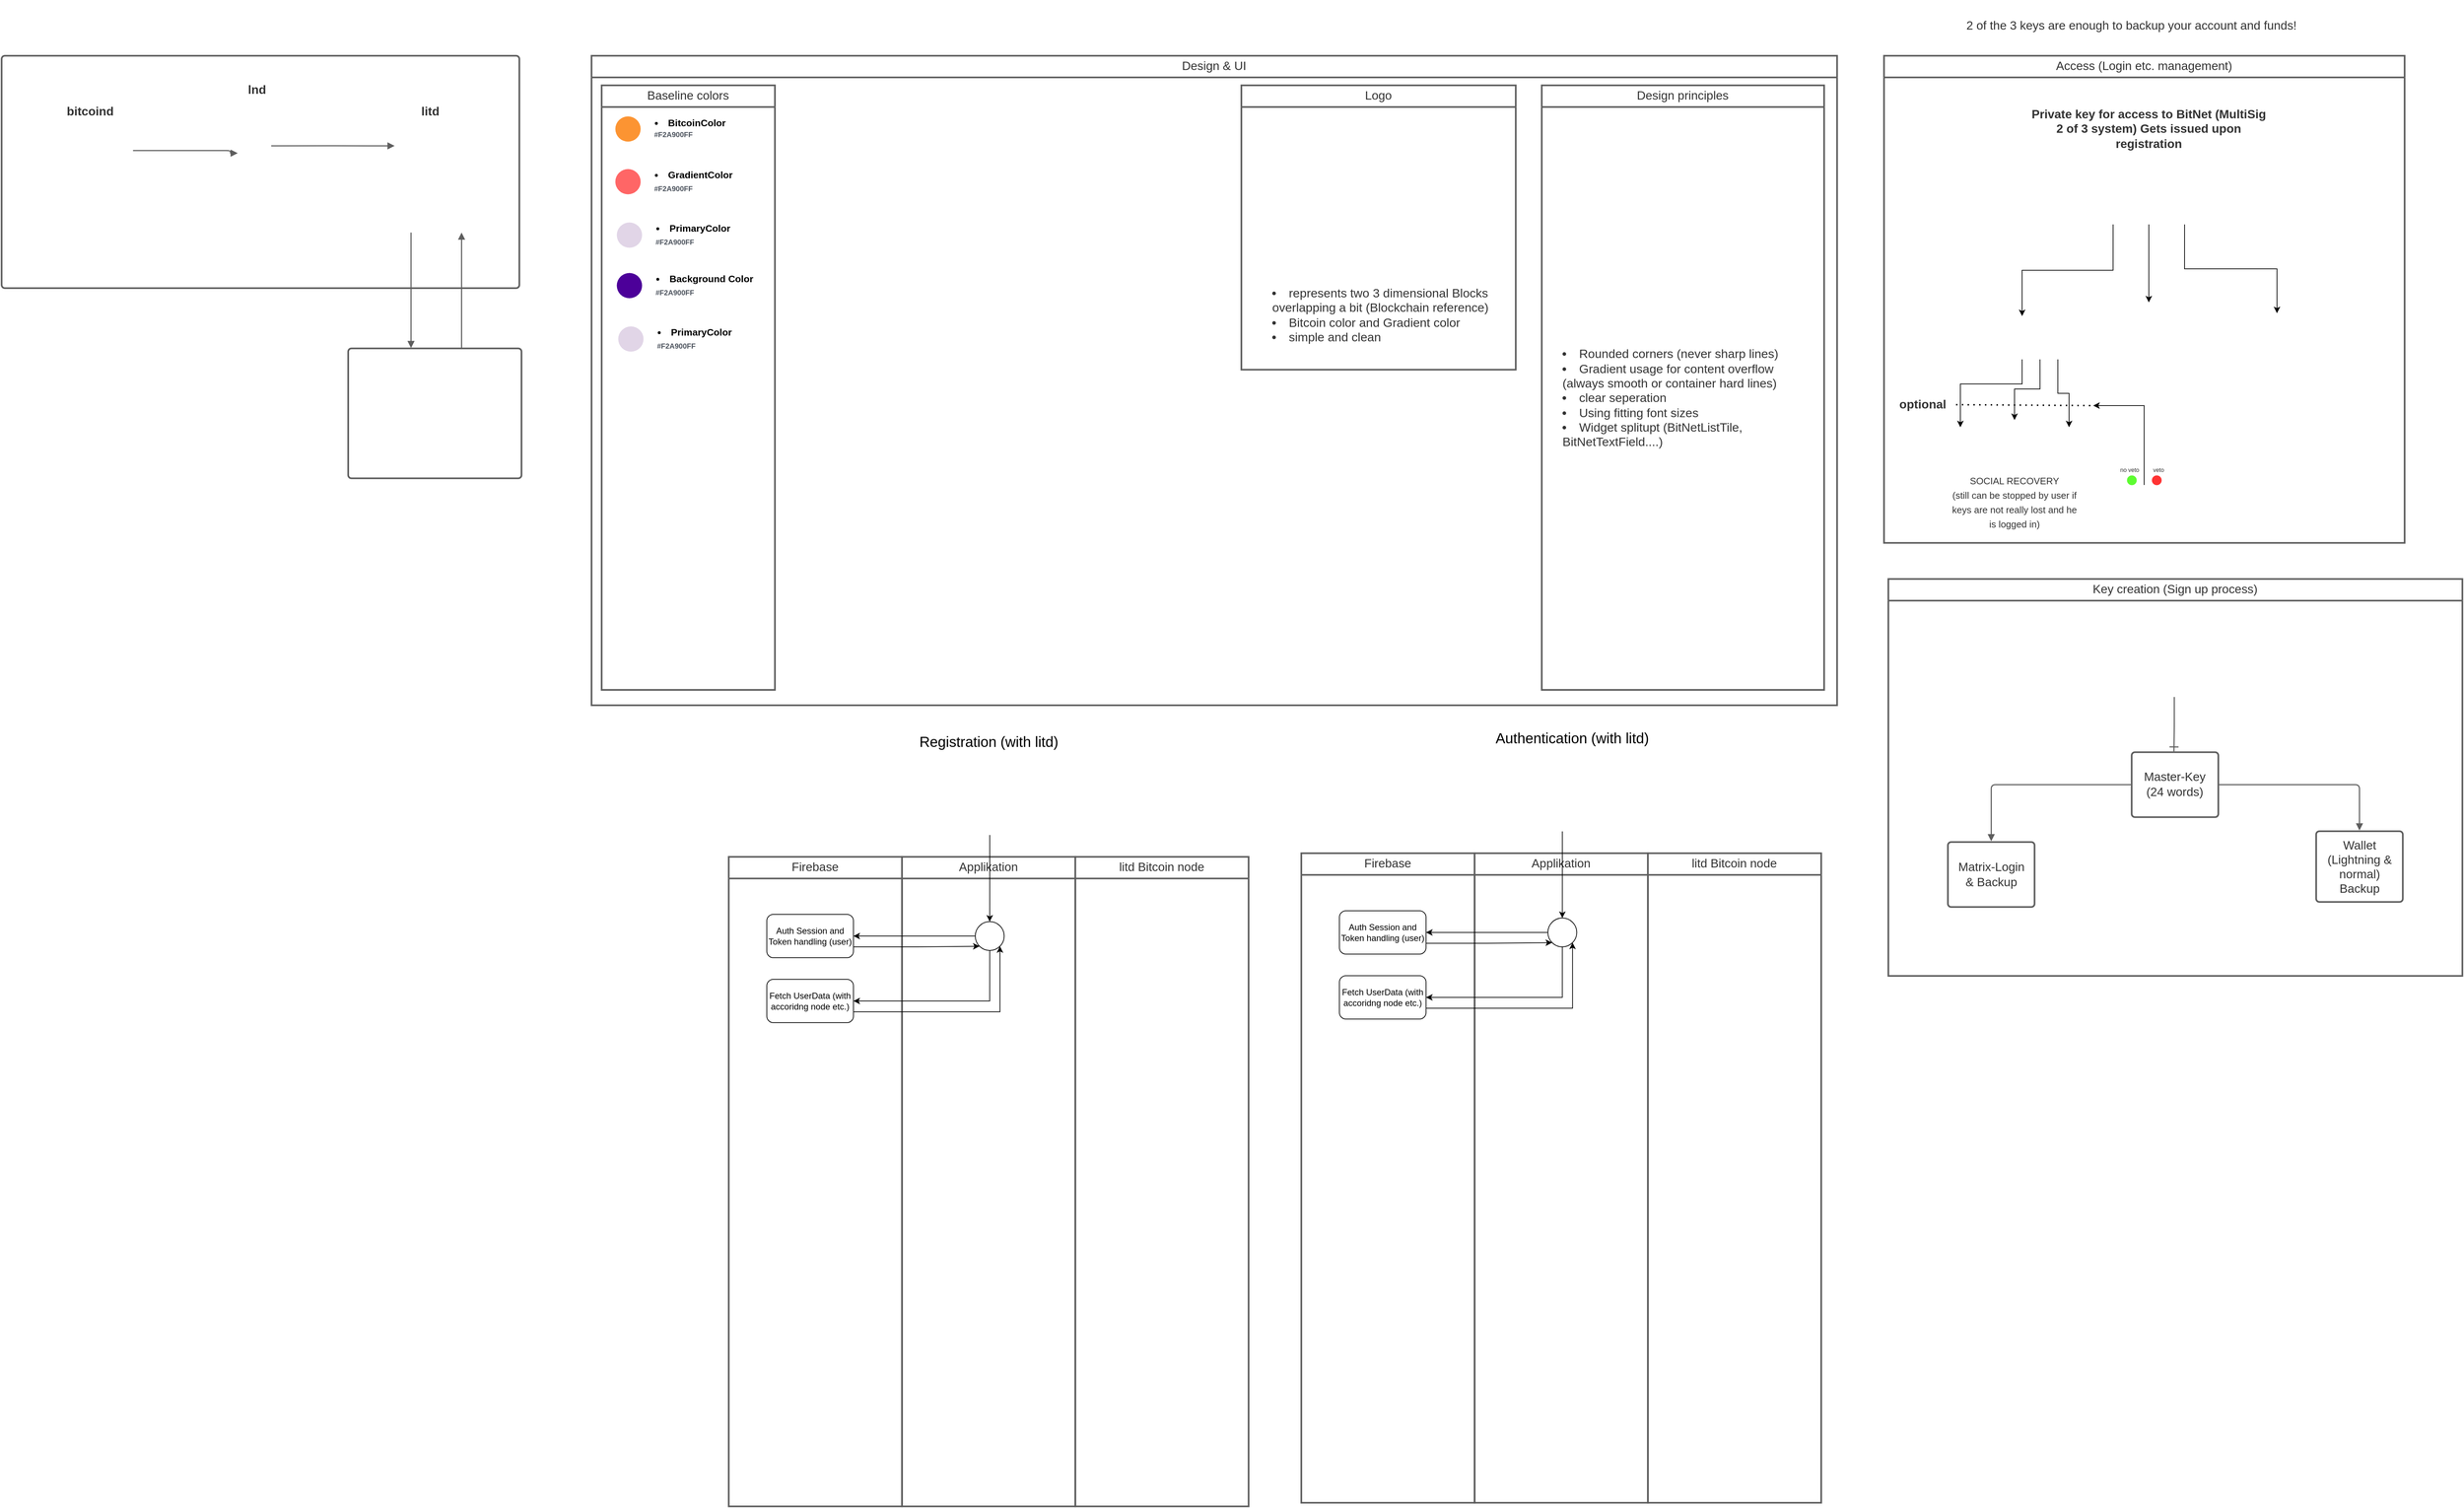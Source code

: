 <mxfile version="22.1.18" type="github">
  <diagram name="Seite-1" id="N_EaWLkp6oX0WocP8r3h">
    <mxGraphModel dx="5219" dy="4236" grid="1" gridSize="10" guides="1" tooltips="1" connect="1" arrows="1" fold="1" page="1" pageScale="1" pageWidth="827" pageHeight="1169" math="0" shadow="0">
      <root>
        <mxCell id="0" />
        <mxCell id="1" parent="0" />
        <mxCell id="IiCHIhFrDBEjQnNPdRvh-15" value="" style="fillColor=none;strokeColor=none;pointerEvents=0;fontStyle=0;html=1;whiteSpace=wrap;container=1;collapsible=0;childLayout=stackLayout;resizeParent=1;dropTarget=0;fontSize=13;spacing=0;strokeOpacity=100;rounded=1;absoluteArcSize=1;arcSize=9;strokeWidth=2.3;" parent="1" vertex="1">
          <mxGeometry x="1686" y="-770" width="795" height="550" as="geometry" />
        </mxCell>
        <mxCell id="IiCHIhFrDBEjQnNPdRvh-16" value="Key creation (Sign up process)" style="swimlane;html=1;whiteSpace=wrap;connectable=0;fontStyle=0;startSize=30;dropTarget=0;rounded=0;spacing=0;strokeColor=#5e5e5e;strokeOpacity=100;strokeWidth=2.3;container=1;pointerEvents=0;collapsible=0;recursiveResize=0;fontSize=16.7;fontColor=#333333;align=center;" parent="IiCHIhFrDBEjQnNPdRvh-15" vertex="1">
          <mxGeometry width="795" height="550" as="geometry" />
        </mxCell>
        <mxCell id="IiCHIhFrDBEjQnNPdRvh-17" value="" style="fillColor=none;strokeColor=none;pointerEvents=0;fontStyle=0;html=1;whiteSpace=wrap;container=1;collapsible=0;childLayout=stackLayout;resizeParent=1;dropTarget=0;fontSize=13;spacing=0;strokeOpacity=100;rounded=1;absoluteArcSize=1;arcSize=9;strokeWidth=2.3;" parent="1" vertex="1">
          <mxGeometry x="873" y="-390" width="720" height="900" as="geometry" />
        </mxCell>
        <mxCell id="IiCHIhFrDBEjQnNPdRvh-18" value="Firebase" style="swimlane;html=1;whiteSpace=wrap;connectable=0;fontStyle=0;startSize=30;dropTarget=0;rounded=0;spacing=0;strokeColor=#5e5e5e;strokeOpacity=100;strokeWidth=2.3;container=1;pointerEvents=0;collapsible=0;recursiveResize=0;fontSize=16.7;fontColor=#333333;align=center;" parent="IiCHIhFrDBEjQnNPdRvh-17" vertex="1">
          <mxGeometry width="240" height="900" as="geometry" />
        </mxCell>
        <mxCell id="IiCHIhFrDBEjQnNPdRvh-19" value="Applikation" style="swimlane;html=1;whiteSpace=wrap;connectable=0;fontStyle=0;startSize=30;dropTarget=0;rounded=0;spacing=0;strokeColor=#5e5e5e;strokeOpacity=100;strokeWidth=2.3;container=1;pointerEvents=0;collapsible=0;recursiveResize=0;fontSize=16.7;fontColor=#333333;align=center;" parent="IiCHIhFrDBEjQnNPdRvh-17" vertex="1">
          <mxGeometry x="240" width="240" height="900" as="geometry" />
        </mxCell>
        <mxCell id="IiCHIhFrDBEjQnNPdRvh-20" value="litd Bitcoin node" style="swimlane;html=1;whiteSpace=wrap;connectable=0;fontStyle=0;startSize=30;dropTarget=0;rounded=0;spacing=0;strokeColor=#5e5e5e;strokeOpacity=100;strokeWidth=2.3;container=1;pointerEvents=0;collapsible=0;recursiveResize=0;fontSize=16.7;fontColor=#333333;align=center;" parent="IiCHIhFrDBEjQnNPdRvh-17" vertex="1">
          <mxGeometry x="480" width="240" height="900" as="geometry" />
        </mxCell>
        <mxCell id="IiCHIhFrDBEjQnNPdRvh-21" value="" style="fillColor=none;strokeColor=none;pointerEvents=0;fontStyle=0;html=1;whiteSpace=wrap;container=1;collapsible=0;childLayout=stackLayout;resizeParent=1;dropTarget=0;fontSize=13;spacing=0;strokeOpacity=100;rounded=1;absoluteArcSize=1;arcSize=9;strokeWidth=2.3;" parent="1" vertex="1">
          <mxGeometry x="-110" y="-1495" width="1725" height="900" as="geometry" />
        </mxCell>
        <mxCell id="IiCHIhFrDBEjQnNPdRvh-22" value="Design &amp; UI" style="swimlane;html=1;whiteSpace=wrap;connectable=0;fontStyle=0;startSize=30;dropTarget=0;rounded=0;spacing=0;strokeColor=#5e5e5e;strokeOpacity=100;strokeWidth=2.3;container=1;pointerEvents=0;collapsible=0;recursiveResize=0;fontSize=16.7;fontColor=#333333;align=center;" parent="IiCHIhFrDBEjQnNPdRvh-21" vertex="1">
          <mxGeometry width="1725" height="900" as="geometry" />
        </mxCell>
        <mxCell id="IiCHIhFrDBEjQnNPdRvh-23" value="" style="fillColor=none;strokeColor=none;pointerEvents=0;fontStyle=0;html=1;whiteSpace=wrap;container=1;collapsible=0;childLayout=stackLayout;resizeParent=1;dropTarget=0;fontSize=13;spacing=0;strokeOpacity=100;rounded=1;absoluteArcSize=1;arcSize=9;strokeWidth=2.3;" parent="1" vertex="1">
          <mxGeometry x="1206" y="-1454" width="391.035" height="837.679" as="geometry" />
        </mxCell>
        <mxCell id="IiCHIhFrDBEjQnNPdRvh-24" value="Design principles" style="swimlane;html=1;whiteSpace=wrap;connectable=0;fontStyle=0;startSize=30;dropTarget=0;rounded=0;spacing=0;strokeColor=#5e5e5e;strokeOpacity=100;strokeWidth=2.3;container=1;pointerEvents=0;collapsible=0;recursiveResize=0;fontSize=16.7;fontColor=#333333;align=center;" parent="IiCHIhFrDBEjQnNPdRvh-23" vertex="1">
          <mxGeometry width="391.035" height="837.679" as="geometry" />
        </mxCell>
        <mxCell id="IiCHIhFrDBEjQnNPdRvh-25" value="" style="fillColor=none;strokeColor=none;pointerEvents=0;fontStyle=0;html=1;whiteSpace=wrap;container=1;collapsible=0;childLayout=stackLayout;resizeParent=1;dropTarget=0;fontSize=13;spacing=0;strokeOpacity=100;rounded=1;absoluteArcSize=1;arcSize=9;strokeWidth=2.3;" parent="1" vertex="1">
          <mxGeometry x="790" y="-1454" width="400" height="394" as="geometry" />
        </mxCell>
        <mxCell id="IiCHIhFrDBEjQnNPdRvh-26" value="Logo" style="swimlane;html=1;whiteSpace=wrap;connectable=0;fontStyle=0;startSize=30;dropTarget=0;rounded=0;spacing=0;strokeColor=#5e5e5e;strokeOpacity=100;strokeWidth=2.3;container=1;pointerEvents=0;collapsible=0;recursiveResize=0;fontSize=16.7;fontColor=#333333;align=center;" parent="IiCHIhFrDBEjQnNPdRvh-25" vertex="1">
          <mxGeometry width="380" height="394" as="geometry" />
        </mxCell>
        <mxCell id="IiCHIhFrDBEjQnNPdRvh-27" value="" style="fillColor=none;strokeColor=none;pointerEvents=0;fontStyle=0;html=1;whiteSpace=wrap;container=1;collapsible=0;childLayout=stackLayout;resizeParent=1;dropTarget=0;fontSize=13;spacing=0;strokeOpacity=100;rounded=1;absoluteArcSize=1;arcSize=9;strokeWidth=2.3;" parent="1" vertex="1">
          <mxGeometry x="-96" y="-1454" width="240" height="837.679" as="geometry" />
        </mxCell>
        <mxCell id="IiCHIhFrDBEjQnNPdRvh-28" value="Baseline colors" style="swimlane;html=1;whiteSpace=wrap;connectable=0;fontStyle=0;startSize=30;dropTarget=0;rounded=0;spacing=0;strokeColor=#5e5e5e;strokeOpacity=100;strokeWidth=2.3;container=1;pointerEvents=0;collapsible=0;recursiveResize=0;fontSize=16.7;fontColor=#333333;align=center;" parent="IiCHIhFrDBEjQnNPdRvh-27" vertex="1">
          <mxGeometry width="240" height="837.679" as="geometry" />
        </mxCell>
        <mxCell id="IiCHIhFrDBEjQnNPdRvh-29" value="" style="html=1;overflow=block;blockSpacing=1;whiteSpace=wrap;container=1;pointerEvents=0;collapsible=0;recursiveResize=0;fontSize=13;align=center;spacing=0;strokeColor=#5e5e5e;strokeOpacity=100;fillOpacity=0;rounded=1;absoluteArcSize=1;arcSize=9;fillColor=#000000;strokeWidth=2.3;lucidId=.XU2xWv1j90E;" parent="1" vertex="1">
          <mxGeometry x="-927" y="-1495" width="717" height="322" as="geometry" />
        </mxCell>
        <mxCell id="IiCHIhFrDBEjQnNPdRvh-71" value="" style="html=1;jettySize=18;whiteSpace=wrap;fontSize=13;strokeColor=#5E5E5E;strokeWidth=1.5;rounded=1;arcSize=12;edgeStyle=orthogonalEdgeStyle;startArrow=none;endArrow=block;endFill=1;lucidId=WYU2EWYAgsPZ;" parent="IiCHIhFrDBEjQnNPdRvh-29" edge="1">
          <mxGeometry width="100" height="100" relative="1" as="geometry">
            <Array as="points">
              <mxPoint x="567" y="405" />
            </Array>
            <mxPoint x="567" y="245" as="sourcePoint" />
            <mxPoint x="567" y="405" as="targetPoint" />
          </mxGeometry>
        </mxCell>
        <mxCell id="IiCHIhFrDBEjQnNPdRvh-30" value="" style="html=1;overflow=block;blockSpacing=1;whiteSpace=wrap;container=1;pointerEvents=0;collapsible=0;recursiveResize=0;fontSize=13;align=center;spacing=0;strokeColor=#5e5e5e;strokeOpacity=100;fillOpacity=0;rounded=1;absoluteArcSize=1;arcSize=9;fillColor=#000000;strokeWidth=2.3;lucidId=CYU2OlIVjOvU;" parent="1" vertex="1">
          <mxGeometry x="-447" y="-1089.5" width="240" height="180" as="geometry" />
        </mxCell>
        <mxCell id="IiCHIhFrDBEjQnNPdRvh-31" value="Master-Key (24 words)" style="html=1;overflow=block;blockSpacing=1;whiteSpace=wrap;fontSize=16.7;fontColor=#333333;align=center;spacing=9;strokeColor=#5e5e5e;strokeOpacity=100;rounded=1;absoluteArcSize=1;arcSize=9;strokeWidth=2.3;lucidId=x5IHWKZJCBiD;" parent="1" vertex="1">
          <mxGeometry x="2023" y="-530" width="120" height="90" as="geometry" />
        </mxCell>
        <mxCell id="IiCHIhFrDBEjQnNPdRvh-32" value="Matrix-Login &amp; Backup" style="html=1;overflow=block;blockSpacing=1;whiteSpace=wrap;fontSize=16.7;fontColor=#333333;align=center;spacing=9;strokeColor=#5e5e5e;strokeOpacity=100;rounded=1;absoluteArcSize=1;arcSize=9;strokeWidth=2.3;lucidId=v.IHd1tXFQHH;" parent="1" vertex="1">
          <mxGeometry x="1768.5" y="-405.5" width="120" height="90" as="geometry" />
        </mxCell>
        <mxCell id="IiCHIhFrDBEjQnNPdRvh-34" value="Wallet (Lightning &amp; normal) Backup" style="html=1;overflow=block;blockSpacing=1;whiteSpace=wrap;fontSize=16.7;fontColor=#333333;align=center;spacing=9;strokeColor=#5e5e5e;strokeOpacity=100;rounded=1;absoluteArcSize=1;arcSize=9;strokeWidth=2.3;lucidId=C.IHWlo9nYKE;" parent="1" vertex="1">
          <mxGeometry x="2278.5" y="-420.5" width="120" height="98" as="geometry" />
        </mxCell>
        <mxCell id="IiCHIhFrDBEjQnNPdRvh-35" value="" style="html=1;jettySize=18;whiteSpace=wrap;fontSize=13;strokeColor=#5E5E5E;strokeWidth=1.5;rounded=1;arcSize=12;edgeStyle=orthogonalEdgeStyle;startArrow=none;endArrow=block;endFill=1;exitX=1.009;exitY=0.5;exitPerimeter=0;entryX=0.5;entryY=-0.011;entryPerimeter=0;lucidId=J.IHNeflYJ9f;" parent="1" source="IiCHIhFrDBEjQnNPdRvh-31" target="IiCHIhFrDBEjQnNPdRvh-34" edge="1">
          <mxGeometry width="100" height="100" relative="1" as="geometry">
            <Array as="points" />
          </mxGeometry>
        </mxCell>
        <mxCell id="IiCHIhFrDBEjQnNPdRvh-36" value="" style="html=1;jettySize=18;whiteSpace=wrap;fontSize=13;strokeColor=#5E5E5E;strokeWidth=1.5;rounded=1;arcSize=12;edgeStyle=orthogonalEdgeStyle;startArrow=none;endArrow=block;endFill=1;exitX=-0.009;exitY=0.5;exitPerimeter=0;entryX=0.5;entryY=-0.012;entryPerimeter=0;lucidId=M.IHFy9f5vaA;" parent="1" source="IiCHIhFrDBEjQnNPdRvh-31" target="IiCHIhFrDBEjQnNPdRvh-32" edge="1">
          <mxGeometry width="100" height="100" relative="1" as="geometry">
            <Array as="points" />
          </mxGeometry>
        </mxCell>
        <mxCell id="IiCHIhFrDBEjQnNPdRvh-41" value="" style="html=1;overflow=block;blockSpacing=1;whiteSpace=wrap;shape=image;fontSize=13;spacing=0;strokeColor=none;strokeOpacity=100;strokeWidth=0;image=https://images.lucid.app/images/c7cd9f77-4021-427f-993d-ed9b9327b44a/content;imageAspect=0;lucidId=XcJHdH0yG-af;" parent="1" vertex="1">
          <mxGeometry x="2034" y="-470" width="99" height="60" as="geometry" />
        </mxCell>
        <mxCell id="IiCHIhFrDBEjQnNPdRvh-42" value="" style="html=1;overflow=block;blockSpacing=1;whiteSpace=wrap;shape=image;fontSize=13;spacing=0;strokeColor=none;strokeOpacity=100;strokeWidth=0;image=https://images.lucid.app/images/c7cd9f77-4021-427f-993d-ed9b9327b44a/content;imageAspect=0;lucidId=CdJHgt4bBKA7;" parent="1" vertex="1">
          <mxGeometry x="2260.5" y="-339.5" width="99" height="60" as="geometry" />
        </mxCell>
        <mxCell id="IiCHIhFrDBEjQnNPdRvh-44" value="" style="html=1;overflow=block;blockSpacing=1;whiteSpace=wrap;shape=image;fontSize=13;spacing=0;strokeColor=none;strokeOpacity=100;strokeWidth=0;image=https://images.lucid.app/images/c7cd9f77-4021-427f-993d-ed9b9327b44a/content;imageAspect=0;lucidId=UdJHVPpulDfj;" parent="1" vertex="1">
          <mxGeometry x="1753.5" y="-339.5" width="99" height="60" as="geometry" />
        </mxCell>
        <mxCell id="IiCHIhFrDBEjQnNPdRvh-46" value="" style="html=1;overflow=block;blockSpacing=1;whiteSpace=wrap;shape=image;fontSize=13;spacing=3.8;strokeColor=none;strokeOpacity=100;strokeWidth=0;image=https://images.lucid.app/images/bb708541-d75d-471f-a7f9-0906bae85a38/content;imageAspect=0;lucidId=AfJHi~NOvsix;" parent="1" vertex="1">
          <mxGeometry x="2034" y="-695" width="96" height="96" as="geometry" />
        </mxCell>
        <mxCell id="IiCHIhFrDBEjQnNPdRvh-47" value="" style="html=1;jettySize=18;whiteSpace=wrap;fontSize=13;strokeColor=#5E5E5E;strokeWidth=1.5;rounded=1;arcSize=12;edgeStyle=orthogonalEdgeStyle;startArrow=none;endArrow=ERone;endSize=10;exitX=0.5;exitY=0.922;exitPerimeter=0;entryX=0.488;entryY=-0.012;entryPerimeter=0;lucidId=IfJHXmRWQj9L;" parent="1" source="IiCHIhFrDBEjQnNPdRvh-46" target="IiCHIhFrDBEjQnNPdRvh-31" edge="1">
          <mxGeometry width="100" height="100" relative="1" as="geometry">
            <Array as="points" />
          </mxGeometry>
        </mxCell>
        <mxCell id="IiCHIhFrDBEjQnNPdRvh-49" value="" style="html=1;overflow=block;blockSpacing=1;whiteSpace=wrap;shape=image;fontSize=13;spacing=3.8;strokeColor=none;strokeOpacity=100;strokeWidth=0;image=https://images.lucid.app/images/820b5635-1ba1-4384-922f-1f95cb787413/content;imageAspect=0;lucidId=BgJHGyOs4isu;" parent="1" vertex="1">
          <mxGeometry x="2353.5" y="-339.5" width="60" height="60" as="geometry" />
        </mxCell>
        <mxCell id="IiCHIhFrDBEjQnNPdRvh-50" value="" style="html=1;overflow=block;blockSpacing=1;whiteSpace=wrap;shape=image;fontSize=13;spacing=3.8;strokeColor=none;strokeOpacity=100;strokeWidth=0;image=https://images.lucid.app/images/858cd119-af31-42ed-a8fb-b1b66281f69c/content;imageAspect=0;lucidId=6gJHjo4ciQ4W;" parent="1" vertex="1">
          <mxGeometry x="1828.5" y="-345.5" width="63" height="63" as="geometry" />
        </mxCell>
        <mxCell id="IiCHIhFrDBEjQnNPdRvh-51" value="" style="html=1;overflow=block;blockSpacing=1;whiteSpace=wrap;ellipse;fontSize=13;align=center;spacing=3.8;strokeOpacity=0;fillOpacity=100;rounded=1;absoluteArcSize=1;arcSize=9;fillColor=#fc9432;strokeWidth=2.3;lucidId=TnJHVzUbkMEM;" parent="1" vertex="1">
          <mxGeometry x="-77" y="-1411" width="35" height="35" as="geometry" />
        </mxCell>
        <mxCell id="IiCHIhFrDBEjQnNPdRvh-52" value="&lt;ul style=&quot;margin: 0px; padding-left: 10px; list-style-position: inside; list-style-type: disc; font-size: 17px;&quot;&gt;&lt;li style=&quot;text-align: left; color: rgb(51, 51, 51);&quot;&gt;&lt;span style=&quot;margin-left: 0px; margin-top: -2px;&quot;&gt;&lt;span style=&quot;color: rgb(51, 51, 51);&quot;&gt;&lt;font style=&quot;font-size: 17px;&quot;&gt;Rounded corners (never sharp lines)&lt;/font&gt;&lt;/span&gt;&lt;/span&gt;&lt;/li&gt;&lt;li style=&quot;text-align: left; color: rgb(51, 51, 51);&quot;&gt;&lt;span style=&quot;margin-left: 0px;margin-top: -2px;&quot;&gt;&lt;span style=&quot;color: rgb(51, 51, 51);&quot;&gt;&lt;font style=&quot;font-size: 17px;&quot;&gt;Gradient usage for content overflow (always smooth or container hard lines)&lt;/font&gt;&lt;/span&gt;&lt;/span&gt;&lt;/li&gt;&lt;li style=&quot;text-align: left; color: rgb(51, 51, 51);&quot;&gt;&lt;span style=&quot;margin-left: 0px;margin-top: -2px;&quot;&gt;&lt;span style=&quot;color: rgb(51, 51, 51);&quot;&gt;&lt;font style=&quot;font-size: 17px;&quot;&gt;clear seperation&lt;/font&gt;&lt;/span&gt;&lt;/span&gt;&lt;/li&gt;&lt;li style=&quot;text-align: left; color: rgb(51, 51, 51);&quot;&gt;&lt;span style=&quot;margin-left: 0px;margin-top: -2px;&quot;&gt;&lt;span style=&quot;color: rgb(51, 51, 51);&quot;&gt;&lt;font style=&quot;font-size: 17px;&quot;&gt;Using fitting font sizes&lt;/font&gt;&lt;/span&gt;&lt;/span&gt;&lt;/li&gt;&lt;li style=&quot;text-align: left; color: rgb(51, 51, 51);&quot;&gt;&lt;font style=&quot;font-size: 17px;&quot;&gt;Widget splitupt (BitNetListTile, BitNetTextField....)&lt;/font&gt;&lt;/li&gt;&lt;/ul&gt;" style="html=1;overflow=block;blockSpacing=1;whiteSpace=wrap;fontSize=13;spacing=3.8;strokeOpacity=0;fillOpacity=0;rounded=1;absoluteArcSize=1;arcSize=9;fillColor=#ffffff;strokeWidth=2.3;lucidId=qoJHLeN8Xqv6;" parent="1" vertex="1">
          <mxGeometry x="1222" y="-1411" width="358" height="781" as="geometry" />
        </mxCell>
        <mxCell id="IiCHIhFrDBEjQnNPdRvh-53" value="" style="html=1;overflow=block;blockSpacing=1;whiteSpace=wrap;shape=image;fontSize=13;spacing=0;strokeColor=none;strokeOpacity=100;strokeWidth=0;image=https://images.lucid.app/images/223ec5d6-5f12-4d5e-ac10-d174db6b12b8/content;imageAspect=0;lucidId=5YJH_C0Twbjn;" parent="1" vertex="1">
          <mxGeometry x="902.5" y="-1402" width="160" height="159" as="geometry" />
        </mxCell>
        <mxCell id="IiCHIhFrDBEjQnNPdRvh-54" value="&lt;ul style=&quot;margin: 0px; padding-left: 10px; list-style-position: inside; list-style-type: disc; font-size: 17px;&quot;&gt;&lt;li style=&quot;text-align: left; color: rgb(51, 51, 51);&quot;&gt;&lt;span style=&quot;margin-left: 0px;margin-top: -2px;&quot;&gt;&lt;span style=&quot;color: rgb(51, 51, 51);&quot;&gt;represents two 3 dimensional Blocks overlapping a bit (Blockchain reference)&lt;/span&gt;&lt;/span&gt;&lt;/li&gt;&lt;li style=&quot;text-align: left; color: rgb(51, 51, 51);&quot;&gt;&lt;span style=&quot;margin-left: 0px;margin-top: -2px;&quot;&gt;&lt;span style=&quot;color: rgb(51, 51, 51);&quot;&gt;Bitcoin color and Gradient color&lt;/span&gt;&lt;/span&gt;&lt;/li&gt;&lt;li style=&quot;text-align: left; color: rgb(51, 51, 51);&quot;&gt;&lt;span style=&quot;margin-left: 0px;margin-top: -2px;&quot;&gt;&lt;span style=&quot;color: rgb(51, 51, 51);&quot;&gt;simple and clean&lt;/span&gt;&lt;/span&gt;&lt;/li&gt;&lt;/ul&gt;" style="html=1;overflow=block;blockSpacing=1;whiteSpace=wrap;fontSize=13;spacing=3.8;strokeOpacity=0;fillOpacity=0;rounded=1;absoluteArcSize=1;arcSize=9;fillColor=#ffffff;strokeWidth=2.3;lucidId=5ZJHXDQKX6Da;" parent="1" vertex="1">
          <mxGeometry x="820" y="-1195" width="325" height="120" as="geometry" />
        </mxCell>
        <mxCell id="IiCHIhFrDBEjQnNPdRvh-55" value="&lt;ul style=&quot;margin: 0px; padding-left: 10px;list-style-position: inside; list-style-type:disc&quot;&gt;&lt;li style=&quot;text-align:left;font-size:13.3px;&quot;&gt;&lt;span style=&quot;margin-left: 0px;margin-top: -2px;&quot;&gt;&lt;span style=&quot;font-size:13.3px;font-weight: bold;&quot;&gt;BitcoinColor&lt;/span&gt;&lt;/span&gt;&lt;/li&gt;&lt;/ul&gt;" style="html=1;overflow=block;blockSpacing=1;whiteSpace=wrap;fontSize=13;spacing=3.8;strokeOpacity=0;fillOpacity=0;rounded=1;absoluteArcSize=1;arcSize=9;fillColor=#ffffff;strokeWidth=2.3;lucidId=N3JHbBI38Tmd;" parent="1" vertex="1">
          <mxGeometry x="-35" y="-1416" width="133" height="27" as="geometry" />
        </mxCell>
        <mxCell id="IiCHIhFrDBEjQnNPdRvh-56" value="#F2A900FF" style="html=1;overflow=block;blockSpacing=1;whiteSpace=wrap;fontSize=10;fontColor=#4c535d;fontStyle=1;align=left;spacing=3.8;strokeOpacity=0;fillOpacity=0;rounded=1;absoluteArcSize=1;arcSize=9;fillColor=#ffffff;strokeWidth=2.3;lucidId=s4JHToNQbdrr;" parent="1" vertex="1">
          <mxGeometry x="-26" y="-1395" width="60" height="18" as="geometry" />
        </mxCell>
        <mxCell id="IiCHIhFrDBEjQnNPdRvh-57" value="bitcoind" style="html=1;overflow=block;blockSpacing=1;whiteSpace=wrap;fontSize=16.7;fontColor=#333333;fontStyle=1;align=center;spacing=3.8;strokeOpacity=0;fillOpacity=0;rounded=1;absoluteArcSize=1;arcSize=9;fillColor=#ffffff;strokeWidth=2.3;lucidId=WSU2hdhYTswE;" parent="1" vertex="1">
          <mxGeometry x="-894" y="-1440" width="180" height="45" as="geometry" />
        </mxCell>
        <mxCell id="IiCHIhFrDBEjQnNPdRvh-58" value="lnd" style="html=1;overflow=block;blockSpacing=1;whiteSpace=wrap;fontSize=16.7;fontColor=#333333;fontStyle=1;align=center;spacing=3.8;strokeOpacity=0;fillOpacity=0;rounded=1;absoluteArcSize=1;arcSize=9;fillColor=#ffffff;strokeWidth=2.3;lucidId=5SU2u-8zMdTJ;" parent="1" vertex="1">
          <mxGeometry x="-663" y="-1470" width="180" height="45" as="geometry" />
        </mxCell>
        <mxCell id="IiCHIhFrDBEjQnNPdRvh-59" value="litd" style="html=1;overflow=block;blockSpacing=1;whiteSpace=wrap;fontSize=16.7;fontColor=#333333;fontStyle=1;align=center;spacing=3.8;strokeOpacity=0;fillOpacity=0;rounded=1;absoluteArcSize=1;arcSize=9;fillColor=#ffffff;strokeWidth=2.3;lucidId=.SU2dgPQukBL;" parent="1" vertex="1">
          <mxGeometry x="-423" y="-1440" width="180" height="45" as="geometry" />
        </mxCell>
        <mxCell id="IiCHIhFrDBEjQnNPdRvh-60" value="" style="html=1;overflow=block;blockSpacing=1;whiteSpace=wrap;shape=image;fontSize=13;spacing=3.8;strokeColor=none;strokeOpacity=100;strokeWidth=0;image=https://images.lucid.app/images/e759be37-63e5-43bb-bd86-2a0ed5d30f26/content;imageAspect=0;lucidId=YTU2GQ_Bp7c4;" parent="1" vertex="1">
          <mxGeometry x="-867" y="-1392" width="49" height="56" as="geometry" />
        </mxCell>
        <mxCell id="IiCHIhFrDBEjQnNPdRvh-61" value="" style="html=1;overflow=block;blockSpacing=1;whiteSpace=wrap;shape=image;fontSize=13;spacing=3.8;strokeColor=none;strokeOpacity=100;strokeWidth=0;image=https://images.lucid.app/images/e759be37-63e5-43bb-bd86-2a0ed5d30f26/content;imageAspect=0;lucidId=1TU2mJJrrxL9;" parent="1" vertex="1">
          <mxGeometry x="-795" y="-1392" width="50" height="57" as="geometry" />
        </mxCell>
        <mxCell id="IiCHIhFrDBEjQnNPdRvh-62" value="" style="html=1;overflow=block;blockSpacing=1;whiteSpace=wrap;shape=image;fontSize=13;spacing=3.8;strokeColor=none;strokeOpacity=100;strokeWidth=0;image=https://images.lucid.app/images/5fb519bb-65a7-431e-8429-e279be347d3a/content;imageAspect=0;lucidId=jUU2UTSrJpp6;" parent="1" vertex="1">
          <mxGeometry x="-829" y="-1381" width="44" height="44" as="geometry" />
        </mxCell>
        <mxCell id="IiCHIhFrDBEjQnNPdRvh-63" value="" style="html=1;overflow=block;blockSpacing=1;whiteSpace=wrap;shape=image;fontSize=13;spacing=3.8;strokeColor=none;strokeOpacity=100;strokeWidth=0;image=https://images.lucid.app/images/d1c094db-1e35-4c8b-bb29-66a682d52992/content;imageAspect=0;lucidId=BUU23CmbA.6O;" parent="1" vertex="1">
          <mxGeometry x="-613" y="-1399" width="71" height="71" as="geometry" />
        </mxCell>
        <mxCell id="IiCHIhFrDBEjQnNPdRvh-64" value="" style="html=1;overflow=block;blockSpacing=1;whiteSpace=wrap;shape=image;fontSize=13;spacing=3.8;strokeColor=none;strokeOpacity=100;strokeWidth=0;image=https://images.lucid.app/images/d1c094db-1e35-4c8b-bb29-66a682d52992/content;imageAspect=0;lucidId=IUU27XV4wUC-;" parent="1" vertex="1">
          <mxGeometry x="-399" y="-1399" width="65" height="65" as="geometry" />
        </mxCell>
        <mxCell id="IiCHIhFrDBEjQnNPdRvh-65" value="" style="html=1;overflow=block;blockSpacing=1;whiteSpace=wrap;shape=image;fontSize=13;spacing=3.8;strokeColor=none;strokeOpacity=100;strokeWidth=0;image=https://images.lucid.app/images/41b9b656-e564-46f4-8cee-764f0cdb9eb2/content;imageAspect=0;lucidId=tVU2.aHS7LmI;" parent="1" vertex="1">
          <mxGeometry x="-334" y="-1402" width="68" height="68" as="geometry" />
        </mxCell>
        <mxCell id="IiCHIhFrDBEjQnNPdRvh-66" value="" style="html=1;overflow=block;blockSpacing=1;whiteSpace=wrap;shape=image;fontSize=13;spacing=3.8;strokeColor=none;strokeOpacity=100;strokeWidth=0;image=https://images.lucid.app/images/c5a857db-5596-4f3b-9a6b-aa3d6d18669b/content;imageAspect=0;lucidId=GVU2WR_0.xxT;" parent="1" vertex="1">
          <mxGeometry x="-357" y="-1344" width="60" height="60" as="geometry" />
        </mxCell>
        <mxCell id="IiCHIhFrDBEjQnNPdRvh-67" value="" style="html=1;jettySize=18;whiteSpace=wrap;fontSize=13;strokeColor=#5E5E5E;strokeWidth=1.5;rounded=1;arcSize=12;edgeStyle=orthogonalEdgeStyle;startArrow=none;endArrow=block;endFill=1;exitX=0.836;exitY=0.406;exitPerimeter=0;entryX=0.25;entryY=0.444;entryPerimeter=0;lucidId=KWU2-npWWVvW;" parent="1" source="IiCHIhFrDBEjQnNPdRvh-63" target="IiCHIhFrDBEjQnNPdRvh-64" edge="1">
          <mxGeometry width="100" height="100" relative="1" as="geometry">
            <Array as="points" />
          </mxGeometry>
        </mxCell>
        <mxCell id="IiCHIhFrDBEjQnNPdRvh-68" value="" style="html=1;jettySize=18;whiteSpace=wrap;fontSize=13;strokeColor=#5E5E5E;strokeWidth=1.5;rounded=1;arcSize=12;edgeStyle=orthogonalEdgeStyle;startArrow=none;endArrow=block;endFill=1;exitX=1;exitY=0.498;exitPerimeter=0;lucidId=WWU2hzAbyPQO;" parent="1" source="IiCHIhFrDBEjQnNPdRvh-61" edge="1">
          <mxGeometry width="100" height="100" relative="1" as="geometry">
            <Array as="points">
              <mxPoint x="-610" y="-1364" />
              <mxPoint x="-610" y="-1360" />
            </Array>
            <mxPoint x="-600" y="-1360" as="targetPoint" />
          </mxGeometry>
        </mxCell>
        <mxCell id="IiCHIhFrDBEjQnNPdRvh-69" value="" style="html=1;overflow=block;blockSpacing=1;whiteSpace=wrap;shape=image;fontSize=13;spacing=3.8;strokeColor=none;strokeOpacity=100;strokeWidth=0;image=https://images.lucid.app/images/f152f6a4-48af-48eb-98b7-ee27c919694c/content;imageAspect=0;lucidId=WXU2AShP9F-z;" parent="1" vertex="1">
          <mxGeometry x="-423" y="-1047.5" width="96" height="96" as="geometry" />
        </mxCell>
        <mxCell id="IiCHIhFrDBEjQnNPdRvh-70" value="" style="html=1;overflow=block;blockSpacing=1;whiteSpace=wrap;shape=image;fontSize=13;spacing=3.8;strokeColor=none;strokeOpacity=100;strokeWidth=0;image=https://images.lucid.app/images/0b97aa34-6e5b-48fb-8032-8750b7301cc6/content;imageAspect=0;lucidId=ZXU2~le9xUPG;" parent="1" vertex="1">
          <mxGeometry x="-328" y="-1047.5" width="96" height="96" as="geometry" />
        </mxCell>
        <mxCell id="IiCHIhFrDBEjQnNPdRvh-72" value="" style="html=1;jettySize=18;whiteSpace=wrap;fontSize=13;strokeColor=#5E5E5E;strokeWidth=1.5;rounded=1;arcSize=12;edgeStyle=orthogonalEdgeStyle;startArrow=block;startFill=1;endArrow=none;lucidId=dZU2chS83VT.;" parent="1" edge="1">
          <mxGeometry width="100" height="100" relative="1" as="geometry">
            <Array as="points">
              <mxPoint x="-290" y="-1250" />
              <mxPoint x="-290" y="-1091" />
            </Array>
            <mxPoint x="-290" y="-1250" as="sourcePoint" />
            <mxPoint x="-290" y="-1090" as="targetPoint" />
          </mxGeometry>
        </mxCell>
        <mxCell id="IiCHIhFrDBEjQnNPdRvh-73" value="Private key for access to BitNet (MultiSig 2 of 3 system) Gets issued upon registration" style="html=1;overflow=block;blockSpacing=1;whiteSpace=wrap;fontSize=16.7;fontColor=#333333;fontStyle=1;align=center;spacing=3.8;strokeOpacity=0;fillOpacity=0;rounded=1;absoluteArcSize=1;arcSize=9;fillColor=#ffffff;strokeWidth=2.3;lucidId=rMa3INvS4URN;" parent="1" vertex="1">
          <mxGeometry x="1877.03" y="-1427.5" width="340" height="68" as="geometry" />
        </mxCell>
        <mxCell id="IiCHIhFrDBEjQnNPdRvh-75" value="" style="html=1;overflow=block;blockSpacing=1;whiteSpace=wrap;shape=image;fontSize=13;spacing=0;strokeColor=none;strokeOpacity=100;strokeWidth=0;image=https://images.lucid.app/images/c7cd9f77-4021-427f-993d-ed9b9327b44a/content;imageAspect=0;lucidId=MNa3l7Skcpmk;" parent="1" vertex="1">
          <mxGeometry x="1999.01" y="-1134" width="99" height="60" as="geometry" />
        </mxCell>
        <mxCell id="IiCHIhFrDBEjQnNPdRvh-76" value="" style="html=1;overflow=block;blockSpacing=1;whiteSpace=wrap;shape=image;fontSize=13;spacing=0;strokeColor=none;strokeOpacity=100;strokeWidth=0;image=https://images.lucid.app/images/c7cd9f77-4021-427f-993d-ed9b9327b44a/content;imageAspect=0;lucidId=0Na34lcufQWz;" parent="1" vertex="1">
          <mxGeometry x="2175.01" y="-1138" width="99" height="60" as="geometry" />
        </mxCell>
        <mxCell id="IiCHIhFrDBEjQnNPdRvh-78" value="" style="html=1;overflow=block;blockSpacing=1;whiteSpace=wrap;shape=image;fontSize=13;spacing=3.8;strokeColor=none;strokeOpacity=100;strokeWidth=0;image=https://images.lucid.app/images/f152f6a4-48af-48eb-98b7-ee27c919694c/content;imageAspect=0;lucidId=uOa3z8~U84-R;" parent="1" vertex="1">
          <mxGeometry x="1807.01" y="-1098" width="52" height="52" as="geometry" />
        </mxCell>
        <mxCell id="IiCHIhFrDBEjQnNPdRvh-79" value="" style="html=1;overflow=block;blockSpacing=1;whiteSpace=wrap;shape=image;fontSize=13;spacing=3.8;strokeColor=none;strokeOpacity=100;strokeWidth=0;image=https://images.lucid.app/images/94abab54-f691-4a60-9798-4cd45cae841b/content;imageAspect=0;lucidId=VPa3fKwvR7I9;" parent="1" vertex="1">
          <mxGeometry x="1993.01" y="-1098" width="53" height="53" as="geometry" />
        </mxCell>
        <mxCell id="IiCHIhFrDBEjQnNPdRvh-80" value="" style="html=1;overflow=block;blockSpacing=1;whiteSpace=wrap;shape=image;fontSize=13;spacing=3.8;strokeColor=none;strokeOpacity=100;strokeWidth=0;image=https://images.lucid.app/images/1156fc52-a99d-433f-8957-800b604f9140/content;imageAspect=0;lucidId=-Pa3B~LVKyoT;" parent="1" vertex="1">
          <mxGeometry x="2161.01" y="-1103" width="62" height="62" as="geometry" />
        </mxCell>
        <mxCell id="IiCHIhFrDBEjQnNPdRvh-81" value="" style="html=1;overflow=block;blockSpacing=1;whiteSpace=wrap;shape=image;fontSize=13;spacing=3.8;strokeColor=none;strokeOpacity=100;strokeWidth=0;image=https://images.lucid.app/images/58c529fc-efd2-4092-83ec-b39da39dfd24/content;imageAspect=0;lucidId=qQa33.95SpPk;" parent="1" vertex="1">
          <mxGeometry x="1761.54" y="-980" width="50" height="50" as="geometry" />
        </mxCell>
        <mxCell id="IiCHIhFrDBEjQnNPdRvh-82" value="" style="html=1;overflow=block;blockSpacing=1;whiteSpace=wrap;shape=image;fontSize=13;spacing=3.8;strokeColor=none;strokeOpacity=100;strokeWidth=0;image=https://images.lucid.app/images/58c529fc-efd2-4092-83ec-b39da39dfd24/content;imageAspect=0;lucidId=wQa3q5G8tOYp;" parent="1" vertex="1">
          <mxGeometry x="1836.54" y="-980" width="48" height="48" as="geometry" />
        </mxCell>
        <mxCell id="IiCHIhFrDBEjQnNPdRvh-94" style="edgeStyle=orthogonalEdgeStyle;rounded=0;orthogonalLoop=1;jettySize=auto;html=1;" parent="1" source="IiCHIhFrDBEjQnNPdRvh-87" edge="1">
          <mxGeometry relative="1" as="geometry">
            <mxPoint x="2047" y="-1153" as="targetPoint" />
          </mxGeometry>
        </mxCell>
        <mxCell id="IiCHIhFrDBEjQnNPdRvh-95" style="edgeStyle=orthogonalEdgeStyle;rounded=0;orthogonalLoop=1;jettySize=auto;html=1;exitX=1;exitY=1;exitDx=0;exitDy=0;" parent="1" source="IiCHIhFrDBEjQnNPdRvh-87" target="IiCHIhFrDBEjQnNPdRvh-76" edge="1">
          <mxGeometry relative="1" as="geometry" />
        </mxCell>
        <mxCell id="IiCHIhFrDBEjQnNPdRvh-96" style="edgeStyle=orthogonalEdgeStyle;rounded=0;orthogonalLoop=1;jettySize=auto;html=1;exitX=0;exitY=1;exitDx=0;exitDy=0;" parent="1" source="IiCHIhFrDBEjQnNPdRvh-87" target="IiCHIhFrDBEjQnNPdRvh-89" edge="1">
          <mxGeometry relative="1" as="geometry" />
        </mxCell>
        <mxCell id="IiCHIhFrDBEjQnNPdRvh-87" value="" style="html=1;overflow=block;blockSpacing=1;whiteSpace=wrap;shape=image;fontSize=13;spacing=0;strokeColor=none;strokeOpacity=100;strokeWidth=0;image=https://images.lucid.app/images/c7cd9f77-4021-427f-993d-ed9b9327b44a/content;imageAspect=0;lucidId=KNa3qMqtXunB;" parent="1" vertex="1">
          <mxGeometry x="1997.53" y="-1321" width="99" height="60" as="geometry" />
        </mxCell>
        <mxCell id="IiCHIhFrDBEjQnNPdRvh-88" value="" style="html=1;overflow=block;blockSpacing=1;whiteSpace=wrap;shape=image;fontSize=13;spacing=3.8;strokeColor=none;strokeOpacity=100;strokeWidth=0;image=https://images.lucid.app/images/58c529fc-efd2-4092-83ec-b39da39dfd24/content;imageAspect=0;lucidId=wQa3q5G8tOYp;" parent="1" vertex="1">
          <mxGeometry x="1912.54" y="-980" width="48" height="48" as="geometry" />
        </mxCell>
        <mxCell id="IiCHIhFrDBEjQnNPdRvh-99" style="edgeStyle=orthogonalEdgeStyle;rounded=0;orthogonalLoop=1;jettySize=auto;html=1;exitX=0.5;exitY=1;exitDx=0;exitDy=0;" parent="1" source="IiCHIhFrDBEjQnNPdRvh-89" target="IiCHIhFrDBEjQnNPdRvh-81" edge="1">
          <mxGeometry relative="1" as="geometry">
            <Array as="points">
              <mxPoint x="1872" y="-1040" />
              <mxPoint x="1786" y="-1040" />
            </Array>
          </mxGeometry>
        </mxCell>
        <mxCell id="IiCHIhFrDBEjQnNPdRvh-100" style="edgeStyle=orthogonalEdgeStyle;rounded=0;orthogonalLoop=1;jettySize=auto;html=1;exitX=0.75;exitY=1;exitDx=0;exitDy=0;" parent="1" source="IiCHIhFrDBEjQnNPdRvh-89" edge="1">
          <mxGeometry relative="1" as="geometry">
            <mxPoint x="1861" y="-990" as="targetPoint" />
            <Array as="points">
              <mxPoint x="1896" y="-1033" />
              <mxPoint x="1861" y="-1033" />
            </Array>
          </mxGeometry>
        </mxCell>
        <mxCell id="IiCHIhFrDBEjQnNPdRvh-101" style="edgeStyle=orthogonalEdgeStyle;rounded=0;orthogonalLoop=1;jettySize=auto;html=1;exitX=1;exitY=1;exitDx=0;exitDy=0;entryX=0.5;entryY=0;entryDx=0;entryDy=0;" parent="1" source="IiCHIhFrDBEjQnNPdRvh-89" target="IiCHIhFrDBEjQnNPdRvh-88" edge="1">
          <mxGeometry relative="1" as="geometry" />
        </mxCell>
        <mxCell id="IiCHIhFrDBEjQnNPdRvh-89" value="" style="html=1;overflow=block;blockSpacing=1;whiteSpace=wrap;shape=image;fontSize=13;spacing=0;strokeColor=none;strokeOpacity=100;strokeWidth=0;image=https://images.lucid.app/images/c7cd9f77-4021-427f-993d-ed9b9327b44a/content;imageAspect=0;lucidId=KNa3qMqtXunB;" parent="1" vertex="1">
          <mxGeometry x="1822.01" y="-1134" width="99" height="60" as="geometry" />
        </mxCell>
        <mxCell id="IiCHIhFrDBEjQnNPdRvh-90" value="Access (Login etc. management)" style="swimlane;html=1;whiteSpace=wrap;connectable=0;fontStyle=0;startSize=30;dropTarget=0;rounded=0;spacing=0;strokeColor=#5e5e5e;strokeOpacity=100;strokeWidth=2.3;container=1;pointerEvents=0;collapsible=0;recursiveResize=0;fontSize=16.7;fontColor=#333333;align=center;" parent="1" vertex="1">
          <mxGeometry x="1680" y="-1495" width="721.03" height="675" as="geometry" />
        </mxCell>
        <mxCell id="IiCHIhFrDBEjQnNPdRvh-91" value="" style="html=1;overflow=block;blockSpacing=1;whiteSpace=wrap;shape=image;fontSize=13;spacing=0;strokeColor=none;strokeOpacity=100;strokeWidth=0;image=https://images.lucid.app/images/c7cd9f77-4021-427f-993d-ed9b9327b44a/content;imageAspect=0;lucidId=KNa3qMqtXunB;" parent="1" vertex="1">
          <mxGeometry x="1791.51" y="-957" width="39.97" height="25" as="geometry" />
        </mxCell>
        <mxCell id="IiCHIhFrDBEjQnNPdRvh-92" value="" style="html=1;overflow=block;blockSpacing=1;whiteSpace=wrap;shape=image;fontSize=13;spacing=0;strokeColor=none;strokeOpacity=100;strokeWidth=0;image=https://images.lucid.app/images/c7cd9f77-4021-427f-993d-ed9b9327b44a/content;imageAspect=0;lucidId=KNa3qMqtXunB;" parent="1" vertex="1">
          <mxGeometry x="1865.57" y="-957" width="39.97" height="25" as="geometry" />
        </mxCell>
        <mxCell id="IiCHIhFrDBEjQnNPdRvh-93" value="" style="html=1;overflow=block;blockSpacing=1;whiteSpace=wrap;shape=image;fontSize=13;spacing=0;strokeColor=none;strokeOpacity=100;strokeWidth=0;image=https://images.lucid.app/images/c7cd9f77-4021-427f-993d-ed9b9327b44a/content;imageAspect=0;lucidId=KNa3qMqtXunB;" parent="1" vertex="1">
          <mxGeometry x="1941.51" y="-957" width="39.97" height="25" as="geometry" />
        </mxCell>
        <mxCell id="IiCHIhFrDBEjQnNPdRvh-102" value="" style="html=1;overflow=block;blockSpacing=1;whiteSpace=wrap;shape=image;fontSize=13;spacing=0;strokeColor=none;strokeOpacity=100;strokeWidth=0;image=https://images.lucid.app/images/223ec5d6-5f12-4d5e-ac10-d174db6b12b8/content;imageAspect=0;lucidId=5YJH_C0Twbjn;" parent="1" vertex="1">
          <mxGeometry x="2200" y="-1074" width="40" height="41" as="geometry" />
        </mxCell>
        <mxCell id="IiCHIhFrDBEjQnNPdRvh-103" value="2 of the 3 keys are enough to backup your account and funds!" style="html=1;overflow=block;blockSpacing=1;whiteSpace=wrap;fontSize=16.7;fontColor=#333333;fontStyle=0;align=center;spacing=3.8;strokeOpacity=0;fillOpacity=0;rounded=1;absoluteArcSize=1;arcSize=9;fillColor=#ffffff;strokeWidth=2.3;lucidId=rMa3INvS4URN;" parent="1" vertex="1">
          <mxGeometry x="1718.26" y="-1570" width="610" height="68" as="geometry" />
        </mxCell>
        <mxCell id="IiCHIhFrDBEjQnNPdRvh-104" value="" style="html=1;overflow=block;blockSpacing=1;whiteSpace=wrap;ellipse;fontSize=13;align=center;spacing=3.8;strokeOpacity=0;fillOpacity=100;rounded=1;absoluteArcSize=1;arcSize=9;fillColor=#FF6666;strokeWidth=2.3;lucidId=TnJHVzUbkMEM;" parent="1" vertex="1">
          <mxGeometry x="-77" y="-1338" width="35" height="35" as="geometry" />
        </mxCell>
        <mxCell id="IiCHIhFrDBEjQnNPdRvh-107" value="" style="endArrow=none;dashed=1;html=1;dashPattern=1 3;strokeWidth=2;rounded=0;" parent="1" edge="1">
          <mxGeometry width="50" height="50" relative="1" as="geometry">
            <mxPoint x="1780" y="-1011.29" as="sourcePoint" />
            <mxPoint x="1970" y="-1010" as="targetPoint" />
          </mxGeometry>
        </mxCell>
        <mxCell id="IiCHIhFrDBEjQnNPdRvh-108" value="optional" style="html=1;overflow=block;blockSpacing=1;whiteSpace=wrap;fontSize=16.7;fontColor=#333333;fontStyle=1;align=center;spacing=3.8;strokeOpacity=0;fillOpacity=0;rounded=1;absoluteArcSize=1;arcSize=9;fillColor=#ffffff;strokeWidth=2.3;lucidId=rMa3INvS4URN;" parent="1" vertex="1">
          <mxGeometry x="1637.02" y="-1045" width="194.46" height="68" as="geometry" />
        </mxCell>
        <mxCell id="IiCHIhFrDBEjQnNPdRvh-109" value="" style="html=1;overflow=block;blockSpacing=1;whiteSpace=wrap;shape=image;fontSize=13;spacing=3.8;strokeColor=none;strokeOpacity=100;strokeWidth=0;image=https://images.lucid.app/images/f152f6a4-48af-48eb-98b7-ee27c919694c/content;imageAspect=0;lucidId=uOa3z8~U84-R;" parent="1" vertex="1">
          <mxGeometry x="1750" y="-958" width="20" height="27" as="geometry" />
        </mxCell>
        <mxCell id="IiCHIhFrDBEjQnNPdRvh-110" value="" style="html=1;overflow=block;blockSpacing=1;whiteSpace=wrap;shape=image;fontSize=13;spacing=3.8;strokeColor=none;strokeOpacity=100;strokeWidth=0;image=https://images.lucid.app/images/f152f6a4-48af-48eb-98b7-ee27c919694c/content;imageAspect=0;lucidId=uOa3z8~U84-R;" parent="1" vertex="1">
          <mxGeometry x="1830" y="-959" width="20" height="27" as="geometry" />
        </mxCell>
        <mxCell id="IiCHIhFrDBEjQnNPdRvh-111" value="" style="html=1;overflow=block;blockSpacing=1;whiteSpace=wrap;shape=image;fontSize=13;spacing=3.8;strokeColor=none;strokeOpacity=100;strokeWidth=0;image=https://images.lucid.app/images/f152f6a4-48af-48eb-98b7-ee27c919694c/content;imageAspect=0;lucidId=uOa3z8~U84-R;" parent="1" vertex="1">
          <mxGeometry x="1905.54" y="-959" width="20" height="27" as="geometry" />
        </mxCell>
        <mxCell id="IiCHIhFrDBEjQnNPdRvh-112" value="&lt;span style=&quot;font-weight: normal; font-size: 13px;&quot;&gt;SOCIAL RECOVERY&lt;br&gt;(still can be stopped by user if keys are not really lost and he is logged in)&lt;/span&gt;" style="html=1;overflow=block;blockSpacing=1;whiteSpace=wrap;fontSize=16.7;fontColor=#333333;fontStyle=1;align=center;spacing=3.8;strokeOpacity=0;fillOpacity=0;rounded=1;absoluteArcSize=1;arcSize=9;fillColor=#ffffff;strokeWidth=2.3;lucidId=rMa3INvS4URN;" parent="1" vertex="1">
          <mxGeometry x="1770" y="-920" width="182.47" height="68" as="geometry" />
        </mxCell>
        <mxCell id="IiCHIhFrDBEjQnNPdRvh-117" style="edgeStyle=orthogonalEdgeStyle;rounded=0;orthogonalLoop=1;jettySize=auto;html=1;exitX=0.5;exitY=0;exitDx=0;exitDy=0;" parent="1" source="IiCHIhFrDBEjQnNPdRvh-113" edge="1">
          <mxGeometry relative="1" as="geometry">
            <mxPoint x="1970" y="-1010" as="targetPoint" />
            <Array as="points">
              <mxPoint x="2041" y="-1010" />
            </Array>
          </mxGeometry>
        </mxCell>
        <mxCell id="IiCHIhFrDBEjQnNPdRvh-113" value="" style="html=1;overflow=block;blockSpacing=1;whiteSpace=wrap;shape=image;fontSize=13;spacing=3.8;strokeColor=none;strokeOpacity=100;strokeWidth=0;image=https://images.lucid.app/images/58c529fc-efd2-4092-83ec-b39da39dfd24/content;imageAspect=0;lucidId=wQa3q5G8tOYp;" parent="1" vertex="1">
          <mxGeometry x="2016.51" y="-900" width="48" height="48" as="geometry" />
        </mxCell>
        <mxCell id="IiCHIhFrDBEjQnNPdRvh-114" value="" style="html=1;overflow=block;blockSpacing=1;whiteSpace=wrap;ellipse;fontSize=13;align=center;spacing=3.8;strokeOpacity=0;fillOpacity=100;rounded=1;absoluteArcSize=1;arcSize=9;fillColor=#5dfc31;strokeWidth=2.3;lucidId=TnJHVzUbkMEM;" parent="1" vertex="1">
          <mxGeometry x="2016.51" y="-913.5" width="13.49" height="13.5" as="geometry" />
        </mxCell>
        <mxCell id="IiCHIhFrDBEjQnNPdRvh-115" value="" style="html=1;overflow=block;blockSpacing=1;whiteSpace=wrap;ellipse;fontSize=13;align=center;spacing=3.8;strokeOpacity=0;fillOpacity=100;rounded=1;absoluteArcSize=1;arcSize=9;fillColor=#FF3333;strokeWidth=2.3;lucidId=TnJHVzUbkMEM;strokeColor=#b85450;" parent="1" vertex="1">
          <mxGeometry x="2051.02" y="-913.5" width="13.49" height="13.5" as="geometry" />
        </mxCell>
        <mxCell id="IiCHIhFrDBEjQnNPdRvh-119" value="&lt;span style=&quot;font-size: 8px; font-weight: 400;&quot;&gt;veto&lt;/span&gt;" style="html=1;overflow=block;blockSpacing=1;whiteSpace=wrap;fontSize=16.7;fontColor=#333333;fontStyle=1;align=center;spacing=3.8;strokeOpacity=0;fillOpacity=0;rounded=1;absoluteArcSize=1;arcSize=9;fillColor=#ffffff;strokeWidth=2.3;lucidId=rMa3INvS4URN;" parent="1" vertex="1">
          <mxGeometry x="2030" y="-937" width="60.99" height="20" as="geometry" />
        </mxCell>
        <mxCell id="IiCHIhFrDBEjQnNPdRvh-120" value="&lt;span style=&quot;font-size: 8px; font-weight: 400;&quot;&gt;no veto&lt;/span&gt;" style="html=1;overflow=block;blockSpacing=1;whiteSpace=wrap;fontSize=16.7;fontColor=#333333;fontStyle=1;align=center;spacing=3.8;strokeOpacity=0;fillOpacity=0;rounded=1;absoluteArcSize=1;arcSize=9;fillColor=#ffffff;strokeWidth=2.3;lucidId=rMa3INvS4URN;" parent="1" vertex="1">
          <mxGeometry x="1990.03" y="-937" width="60.99" height="20" as="geometry" />
        </mxCell>
        <mxCell id="IiCHIhFrDBEjQnNPdRvh-121" value="" style="shape=image;html=1;verticalAlign=top;verticalLabelPosition=bottom;labelBackgroundColor=#ffffff;imageAspect=0;aspect=fixed;image=https://cdn0.iconfinder.com/data/icons/phosphor-fill-vol-3/256/number-circle-one-fill-128.png" parent="1" vertex="1">
          <mxGeometry x="1790" y="-1148.12" width="40" height="40" as="geometry" />
        </mxCell>
        <mxCell id="IiCHIhFrDBEjQnNPdRvh-124" value="" style="shape=image;html=1;verticalAlign=top;verticalLabelPosition=bottom;labelBackgroundColor=#ffffff;imageAspect=0;aspect=fixed;image=https://cdn0.iconfinder.com/data/icons/phosphor-fill-vol-3/256/number-circle-three-fill-128.png" parent="1" vertex="1">
          <mxGeometry x="2140.01" y="-1145.62" width="35" height="35" as="geometry" />
        </mxCell>
        <mxCell id="sxJeRuPL7pgXa73J8D-H-1" value="&lt;ul style=&quot;margin: 0px; padding-left: 10px;list-style-position: inside; list-style-type:disc&quot;&gt;&lt;li style=&quot;text-align:left;font-size:13.3px;&quot;&gt;&lt;b&gt;GradientColor&lt;/b&gt;&lt;/li&gt;&lt;/ul&gt;" style="html=1;overflow=block;blockSpacing=1;whiteSpace=wrap;fontSize=13;spacing=3.8;strokeOpacity=0;fillOpacity=0;rounded=1;absoluteArcSize=1;arcSize=9;fillColor=#ffffff;strokeWidth=2.3;lucidId=N3JHbBI38Tmd;" vertex="1" parent="1">
          <mxGeometry x="-35" y="-1344" width="156" height="27" as="geometry" />
        </mxCell>
        <mxCell id="sxJeRuPL7pgXa73J8D-H-2" value="#F2A900FF" style="html=1;overflow=block;blockSpacing=1;whiteSpace=wrap;fontSize=10;fontColor=#4c535d;fontStyle=1;align=left;spacing=3.8;strokeOpacity=0;fillOpacity=0;rounded=1;absoluteArcSize=1;arcSize=9;fillColor=#ffffff;strokeWidth=2.3;lucidId=s4JHToNQbdrr;" vertex="1" parent="1">
          <mxGeometry x="-26" y="-1320" width="60" height="18" as="geometry" />
        </mxCell>
        <mxCell id="sxJeRuPL7pgXa73J8D-H-3" value="" style="html=1;overflow=block;blockSpacing=1;whiteSpace=wrap;ellipse;fontSize=13;align=center;spacing=3.8;strokeOpacity=0;fillOpacity=100;rounded=1;absoluteArcSize=1;arcSize=9;fillColor=#e1d5e7;strokeWidth=2.3;lucidId=TnJHVzUbkMEM;strokeColor=#9673a6;" vertex="1" parent="1">
          <mxGeometry x="-75" y="-1264" width="35" height="35" as="geometry" />
        </mxCell>
        <mxCell id="sxJeRuPL7pgXa73J8D-H-4" value="&lt;ul style=&quot;margin: 0px; padding-left: 10px;list-style-position: inside; list-style-type:disc&quot;&gt;&lt;li style=&quot;text-align:left;font-size:13.3px;&quot;&gt;&lt;span style=&quot;margin-left: 0px;margin-top: -2px;&quot;&gt;&lt;span style=&quot;font-size:13.3px;font-weight: bold;&quot;&gt;PrimaryColor&lt;/span&gt;&lt;/span&gt;&lt;/li&gt;&lt;/ul&gt;" style="html=1;overflow=block;blockSpacing=1;whiteSpace=wrap;fontSize=13;spacing=3.8;strokeOpacity=0;fillOpacity=0;rounded=1;absoluteArcSize=1;arcSize=9;fillColor=#ffffff;strokeWidth=2.3;lucidId=N3JHbBI38Tmd;" vertex="1" parent="1">
          <mxGeometry x="-33" y="-1270" width="156" height="27" as="geometry" />
        </mxCell>
        <mxCell id="sxJeRuPL7pgXa73J8D-H-5" value="#F2A900FF" style="html=1;overflow=block;blockSpacing=1;whiteSpace=wrap;fontSize=10;fontColor=#4c535d;fontStyle=1;align=left;spacing=3.8;strokeOpacity=0;fillOpacity=0;rounded=1;absoluteArcSize=1;arcSize=9;fillColor=#ffffff;strokeWidth=2.3;lucidId=s4JHToNQbdrr;" vertex="1" parent="1">
          <mxGeometry x="-24" y="-1246" width="60" height="18" as="geometry" />
        </mxCell>
        <mxCell id="sxJeRuPL7pgXa73J8D-H-6" value="" style="html=1;overflow=block;blockSpacing=1;whiteSpace=wrap;ellipse;fontSize=13;align=center;spacing=3.8;strokeOpacity=0;fillOpacity=100;rounded=1;absoluteArcSize=1;arcSize=9;fillColor=#4C0099;strokeWidth=2.3;lucidId=TnJHVzUbkMEM;" vertex="1" parent="1">
          <mxGeometry x="-75" y="-1194" width="35" height="35" as="geometry" />
        </mxCell>
        <mxCell id="sxJeRuPL7pgXa73J8D-H-7" value="&lt;ul style=&quot;margin: 0px; padding-left: 10px;list-style-position: inside; list-style-type:disc&quot;&gt;&lt;li style=&quot;text-align:left;font-size:13.3px;&quot;&gt;&lt;span style=&quot;margin-left: 0px;margin-top: -2px;&quot;&gt;&lt;span style=&quot;font-size:13.3px;font-weight: bold;&quot;&gt;Background Color&lt;/span&gt;&lt;/span&gt;&lt;/li&gt;&lt;/ul&gt;" style="html=1;overflow=block;blockSpacing=1;whiteSpace=wrap;fontSize=13;spacing=3.8;strokeOpacity=0;fillOpacity=0;rounded=1;absoluteArcSize=1;arcSize=9;fillColor=#ffffff;strokeWidth=2.3;lucidId=N3JHbBI38Tmd;" vertex="1" parent="1">
          <mxGeometry x="-33" y="-1200" width="156" height="27" as="geometry" />
        </mxCell>
        <mxCell id="sxJeRuPL7pgXa73J8D-H-8" value="#F2A900FF" style="html=1;overflow=block;blockSpacing=1;whiteSpace=wrap;fontSize=10;fontColor=#4c535d;fontStyle=1;align=left;spacing=3.8;strokeOpacity=0;fillOpacity=0;rounded=1;absoluteArcSize=1;arcSize=9;fillColor=#ffffff;strokeWidth=2.3;lucidId=s4JHToNQbdrr;" vertex="1" parent="1">
          <mxGeometry x="-24" y="-1176" width="60" height="18" as="geometry" />
        </mxCell>
        <mxCell id="sxJeRuPL7pgXa73J8D-H-9" value="" style="html=1;overflow=block;blockSpacing=1;whiteSpace=wrap;ellipse;fontSize=13;align=center;spacing=3.8;strokeOpacity=0;fillOpacity=100;rounded=1;absoluteArcSize=1;arcSize=9;fillColor=#e1d5e7;strokeWidth=2.3;lucidId=TnJHVzUbkMEM;strokeColor=#9673a6;" vertex="1" parent="1">
          <mxGeometry x="-73" y="-1120" width="35" height="35" as="geometry" />
        </mxCell>
        <mxCell id="sxJeRuPL7pgXa73J8D-H-10" value="&lt;ul style=&quot;margin: 0px; padding-left: 10px;list-style-position: inside; list-style-type:disc&quot;&gt;&lt;li style=&quot;text-align:left;font-size:13.3px;&quot;&gt;&lt;span style=&quot;margin-left: 0px;margin-top: -2px;&quot;&gt;&lt;span style=&quot;font-size:13.3px;font-weight: bold;&quot;&gt;PrimaryColor&lt;/span&gt;&lt;/span&gt;&lt;/li&gt;&lt;/ul&gt;" style="html=1;overflow=block;blockSpacing=1;whiteSpace=wrap;fontSize=13;spacing=3.8;strokeOpacity=0;fillOpacity=0;rounded=1;absoluteArcSize=1;arcSize=9;fillColor=#ffffff;strokeWidth=2.3;lucidId=N3JHbBI38Tmd;" vertex="1" parent="1">
          <mxGeometry x="-31" y="-1126" width="156" height="27" as="geometry" />
        </mxCell>
        <mxCell id="sxJeRuPL7pgXa73J8D-H-11" value="#F2A900FF" style="html=1;overflow=block;blockSpacing=1;whiteSpace=wrap;fontSize=10;fontColor=#4c535d;fontStyle=1;align=left;spacing=3.8;strokeOpacity=0;fillOpacity=0;rounded=1;absoluteArcSize=1;arcSize=9;fillColor=#ffffff;strokeWidth=2.3;lucidId=s4JHToNQbdrr;" vertex="1" parent="1">
          <mxGeometry x="-22" y="-1102" width="60" height="18" as="geometry" />
        </mxCell>
        <mxCell id="sxJeRuPL7pgXa73J8D-H-20" style="edgeStyle=orthogonalEdgeStyle;rounded=0;orthogonalLoop=1;jettySize=auto;html=1;exitX=1;exitY=0.75;exitDx=0;exitDy=0;entryX=0;entryY=1;entryDx=0;entryDy=0;" edge="1" parent="1" source="sxJeRuPL7pgXa73J8D-H-12" target="sxJeRuPL7pgXa73J8D-H-15">
          <mxGeometry relative="1" as="geometry" />
        </mxCell>
        <mxCell id="sxJeRuPL7pgXa73J8D-H-12" value="Auth Session and Token handling (user)" style="rounded=1;whiteSpace=wrap;html=1;" vertex="1" parent="1">
          <mxGeometry x="926" y="-310" width="120" height="60" as="geometry" />
        </mxCell>
        <mxCell id="sxJeRuPL7pgXa73J8D-H-25" style="edgeStyle=orthogonalEdgeStyle;rounded=0;orthogonalLoop=1;jettySize=auto;html=1;exitX=1;exitY=0.75;exitDx=0;exitDy=0;entryX=1;entryY=1;entryDx=0;entryDy=0;" edge="1" parent="1" source="sxJeRuPL7pgXa73J8D-H-13" target="sxJeRuPL7pgXa73J8D-H-15">
          <mxGeometry relative="1" as="geometry" />
        </mxCell>
        <mxCell id="sxJeRuPL7pgXa73J8D-H-13" value="Fetch UserData (with accoridng node etc.)" style="rounded=1;whiteSpace=wrap;html=1;" vertex="1" parent="1">
          <mxGeometry x="926" y="-220" width="120" height="60" as="geometry" />
        </mxCell>
        <mxCell id="sxJeRuPL7pgXa73J8D-H-16" style="edgeStyle=orthogonalEdgeStyle;rounded=0;orthogonalLoop=1;jettySize=auto;html=1;" edge="1" parent="1" source="sxJeRuPL7pgXa73J8D-H-14" target="sxJeRuPL7pgXa73J8D-H-15">
          <mxGeometry relative="1" as="geometry" />
        </mxCell>
        <mxCell id="sxJeRuPL7pgXa73J8D-H-14" value="" style="html=1;overflow=block;blockSpacing=1;whiteSpace=wrap;shape=image;fontSize=13;spacing=3.8;strokeColor=none;strokeOpacity=100;strokeWidth=0;image=https://images.lucid.app/images/bb708541-d75d-471f-a7f9-0906bae85a38/content;imageAspect=0;lucidId=AfJHi~NOvsix;" vertex="1" parent="1">
          <mxGeometry x="1195.47" y="-500" width="78.52" height="80" as="geometry" />
        </mxCell>
        <mxCell id="sxJeRuPL7pgXa73J8D-H-19" style="edgeStyle=orthogonalEdgeStyle;rounded=0;orthogonalLoop=1;jettySize=auto;html=1;" edge="1" parent="1" source="sxJeRuPL7pgXa73J8D-H-15" target="sxJeRuPL7pgXa73J8D-H-12">
          <mxGeometry relative="1" as="geometry" />
        </mxCell>
        <mxCell id="sxJeRuPL7pgXa73J8D-H-24" style="edgeStyle=orthogonalEdgeStyle;rounded=0;orthogonalLoop=1;jettySize=auto;html=1;entryX=1;entryY=0.5;entryDx=0;entryDy=0;" edge="1" parent="1" source="sxJeRuPL7pgXa73J8D-H-15" target="sxJeRuPL7pgXa73J8D-H-13">
          <mxGeometry relative="1" as="geometry">
            <Array as="points">
              <mxPoint x="1235" y="-190" />
            </Array>
          </mxGeometry>
        </mxCell>
        <mxCell id="sxJeRuPL7pgXa73J8D-H-15" value="" style="ellipse;whiteSpace=wrap;html=1;aspect=fixed;" vertex="1" parent="1">
          <mxGeometry x="1214.73" y="-300" width="40" height="40" as="geometry" />
        </mxCell>
        <mxCell id="sxJeRuPL7pgXa73J8D-H-27" value="" style="fillColor=none;strokeColor=none;pointerEvents=0;fontStyle=0;html=1;whiteSpace=wrap;container=1;collapsible=0;childLayout=stackLayout;resizeParent=1;dropTarget=0;fontSize=13;spacing=0;strokeOpacity=100;rounded=1;absoluteArcSize=1;arcSize=9;strokeWidth=2.3;" vertex="1" parent="1">
          <mxGeometry x="80" y="-385" width="720" height="900" as="geometry" />
        </mxCell>
        <mxCell id="sxJeRuPL7pgXa73J8D-H-28" value="Firebase" style="swimlane;html=1;whiteSpace=wrap;connectable=0;fontStyle=0;startSize=30;dropTarget=0;rounded=0;spacing=0;strokeColor=#5e5e5e;strokeOpacity=100;strokeWidth=2.3;container=1;pointerEvents=0;collapsible=0;recursiveResize=0;fontSize=16.7;fontColor=#333333;align=center;" vertex="1" parent="sxJeRuPL7pgXa73J8D-H-27">
          <mxGeometry width="240" height="900" as="geometry" />
        </mxCell>
        <mxCell id="sxJeRuPL7pgXa73J8D-H-29" value="Applikation" style="swimlane;html=1;whiteSpace=wrap;connectable=0;fontStyle=0;startSize=30;dropTarget=0;rounded=0;spacing=0;strokeColor=#5e5e5e;strokeOpacity=100;strokeWidth=2.3;container=1;pointerEvents=0;collapsible=0;recursiveResize=0;fontSize=16.7;fontColor=#333333;align=center;" vertex="1" parent="sxJeRuPL7pgXa73J8D-H-27">
          <mxGeometry x="240" width="240" height="900" as="geometry" />
        </mxCell>
        <mxCell id="sxJeRuPL7pgXa73J8D-H-30" value="litd Bitcoin node" style="swimlane;html=1;whiteSpace=wrap;connectable=0;fontStyle=0;startSize=30;dropTarget=0;rounded=0;spacing=0;strokeColor=#5e5e5e;strokeOpacity=100;strokeWidth=2.3;container=1;pointerEvents=0;collapsible=0;recursiveResize=0;fontSize=16.7;fontColor=#333333;align=center;" vertex="1" parent="sxJeRuPL7pgXa73J8D-H-27">
          <mxGeometry x="480" width="240" height="900" as="geometry" />
        </mxCell>
        <mxCell id="sxJeRuPL7pgXa73J8D-H-31" style="edgeStyle=orthogonalEdgeStyle;rounded=0;orthogonalLoop=1;jettySize=auto;html=1;exitX=1;exitY=0.75;exitDx=0;exitDy=0;entryX=0;entryY=1;entryDx=0;entryDy=0;" edge="1" parent="1" source="sxJeRuPL7pgXa73J8D-H-32" target="sxJeRuPL7pgXa73J8D-H-39">
          <mxGeometry relative="1" as="geometry" />
        </mxCell>
        <mxCell id="sxJeRuPL7pgXa73J8D-H-32" value="Auth Session and Token handling (user)" style="rounded=1;whiteSpace=wrap;html=1;" vertex="1" parent="1">
          <mxGeometry x="133" y="-305" width="120" height="60" as="geometry" />
        </mxCell>
        <mxCell id="sxJeRuPL7pgXa73J8D-H-33" style="edgeStyle=orthogonalEdgeStyle;rounded=0;orthogonalLoop=1;jettySize=auto;html=1;exitX=1;exitY=0.75;exitDx=0;exitDy=0;entryX=1;entryY=1;entryDx=0;entryDy=0;" edge="1" parent="1" source="sxJeRuPL7pgXa73J8D-H-34" target="sxJeRuPL7pgXa73J8D-H-39">
          <mxGeometry relative="1" as="geometry" />
        </mxCell>
        <mxCell id="sxJeRuPL7pgXa73J8D-H-34" value="Fetch UserData (with accoridng node etc.)" style="rounded=1;whiteSpace=wrap;html=1;" vertex="1" parent="1">
          <mxGeometry x="133" y="-215" width="120" height="60" as="geometry" />
        </mxCell>
        <mxCell id="sxJeRuPL7pgXa73J8D-H-35" style="edgeStyle=orthogonalEdgeStyle;rounded=0;orthogonalLoop=1;jettySize=auto;html=1;" edge="1" parent="1" source="sxJeRuPL7pgXa73J8D-H-36" target="sxJeRuPL7pgXa73J8D-H-39">
          <mxGeometry relative="1" as="geometry" />
        </mxCell>
        <mxCell id="sxJeRuPL7pgXa73J8D-H-36" value="" style="html=1;overflow=block;blockSpacing=1;whiteSpace=wrap;shape=image;fontSize=13;spacing=3.8;strokeColor=none;strokeOpacity=100;strokeWidth=0;image=https://images.lucid.app/images/bb708541-d75d-471f-a7f9-0906bae85a38/content;imageAspect=0;lucidId=AfJHi~NOvsix;" vertex="1" parent="1">
          <mxGeometry x="402.47" y="-495" width="78.52" height="80" as="geometry" />
        </mxCell>
        <mxCell id="sxJeRuPL7pgXa73J8D-H-37" style="edgeStyle=orthogonalEdgeStyle;rounded=0;orthogonalLoop=1;jettySize=auto;html=1;" edge="1" parent="1" source="sxJeRuPL7pgXa73J8D-H-39" target="sxJeRuPL7pgXa73J8D-H-32">
          <mxGeometry relative="1" as="geometry" />
        </mxCell>
        <mxCell id="sxJeRuPL7pgXa73J8D-H-38" style="edgeStyle=orthogonalEdgeStyle;rounded=0;orthogonalLoop=1;jettySize=auto;html=1;entryX=1;entryY=0.5;entryDx=0;entryDy=0;" edge="1" parent="1" source="sxJeRuPL7pgXa73J8D-H-39" target="sxJeRuPL7pgXa73J8D-H-34">
          <mxGeometry relative="1" as="geometry">
            <Array as="points">
              <mxPoint x="442" y="-185" />
            </Array>
          </mxGeometry>
        </mxCell>
        <mxCell id="sxJeRuPL7pgXa73J8D-H-39" value="" style="ellipse;whiteSpace=wrap;html=1;aspect=fixed;" vertex="1" parent="1">
          <mxGeometry x="421.73" y="-295" width="40" height="40" as="geometry" />
        </mxCell>
        <mxCell id="sxJeRuPL7pgXa73J8D-H-40" value="&lt;font style=&quot;font-size: 20px;&quot;&gt;Authentication (with litd)&lt;/font&gt;" style="text;html=1;align=center;verticalAlign=middle;resizable=0;points=[];autosize=1;strokeColor=none;fillColor=none;" vertex="1" parent="1">
          <mxGeometry x="1128.01" y="-570" width="240" height="40" as="geometry" />
        </mxCell>
        <mxCell id="sxJeRuPL7pgXa73J8D-H-41" value="&lt;font style=&quot;font-size: 20px;&quot;&gt;Registration (with litd)&lt;/font&gt;" style="text;html=1;align=center;verticalAlign=middle;resizable=0;points=[];autosize=1;strokeColor=none;fillColor=none;" vertex="1" parent="1">
          <mxGeometry x="330" y="-565" width="220" height="40" as="geometry" />
        </mxCell>
        <mxCell id="sxJeRuPL7pgXa73J8D-H-42" value="" style="html=1;overflow=block;blockSpacing=1;whiteSpace=wrap;shape=image;fontSize=13;spacing=0;strokeColor=none;strokeOpacity=100;strokeWidth=0;image=https://images.lucid.app/images/223ec5d6-5f12-4d5e-ac10-d174db6b12b8/content;imageAspect=0;lucidId=5YJH_C0Twbjn;" vertex="1" parent="1">
          <mxGeometry x="2210" y="-1064" width="40" height="41" as="geometry" />
        </mxCell>
        <mxCell id="sxJeRuPL7pgXa73J8D-H-43" value="" style="html=1;overflow=block;blockSpacing=1;whiteSpace=wrap;shape=image;fontSize=13;spacing=0;strokeColor=none;strokeOpacity=100;strokeWidth=0;image=https://images.lucid.app/images/223ec5d6-5f12-4d5e-ac10-d174db6b12b8/content;imageAspect=0;lucidId=5YJH_C0Twbjn;" vertex="1" parent="1">
          <mxGeometry x="500" y="-395" width="40" height="41" as="geometry" />
        </mxCell>
        <mxCell id="sxJeRuPL7pgXa73J8D-H-44" value="" style="shape=image;verticalLabelPosition=bottom;labelBackgroundColor=default;verticalAlign=top;aspect=fixed;imageAspect=0;image=https://vadosware.io/images/docker-logo.png;" vertex="1" parent="1">
          <mxGeometry x="750" y="-404.5" width="70.18" height="60" as="geometry" />
        </mxCell>
        <mxCell id="sxJeRuPL7pgXa73J8D-H-46" value="" style="shape=image;verticalLabelPosition=bottom;labelBackgroundColor=default;verticalAlign=top;aspect=fixed;imageAspect=0;image=https://4.bp.blogspot.com/-E4jSTev5hRQ/W4ueDh_vDDI/AAAAAAABcpg/2kFnCLk0E6sUz1eigQ5G8mJJvtRn3vy3wCLcBGAs/s1600/5847f40ecef1014c0b5e488a.png;" vertex="1" parent="1">
          <mxGeometry x="253" y="-395" width="49.5" height="49.5" as="geometry" />
        </mxCell>
        <mxCell id="sxJeRuPL7pgXa73J8D-H-47" value="" style="shape=image;verticalLabelPosition=bottom;labelBackgroundColor=default;verticalAlign=top;aspect=fixed;imageAspect=0;image=https://4.bp.blogspot.com/-E4jSTev5hRQ/W4ueDh_vDDI/AAAAAAABcpg/2kFnCLk0E6sUz1eigQ5G8mJJvtRn3vy3wCLcBGAs/s1600/5847f40ecef1014c0b5e488a.png;" vertex="1" parent="1">
          <mxGeometry x="1043" y="-404.5" width="49.5" height="49.5" as="geometry" />
        </mxCell>
        <mxCell id="sxJeRuPL7pgXa73J8D-H-48" value="" style="html=1;overflow=block;blockSpacing=1;whiteSpace=wrap;shape=image;fontSize=13;spacing=0;strokeColor=none;strokeOpacity=100;strokeWidth=0;image=https://images.lucid.app/images/223ec5d6-5f12-4d5e-ac10-d174db6b12b8/content;imageAspect=0;lucidId=5YJH_C0Twbjn;" vertex="1" parent="1">
          <mxGeometry x="1293" y="-395" width="40" height="41" as="geometry" />
        </mxCell>
        <mxCell id="sxJeRuPL7pgXa73J8D-H-49" value="" style="shape=image;verticalLabelPosition=bottom;labelBackgroundColor=default;verticalAlign=top;aspect=fixed;imageAspect=0;image=https://vadosware.io/images/docker-logo.png;" vertex="1" parent="1">
          <mxGeometry x="1537.82" y="-407.5" width="70.18" height="60" as="geometry" />
        </mxCell>
      </root>
    </mxGraphModel>
  </diagram>
</mxfile>
